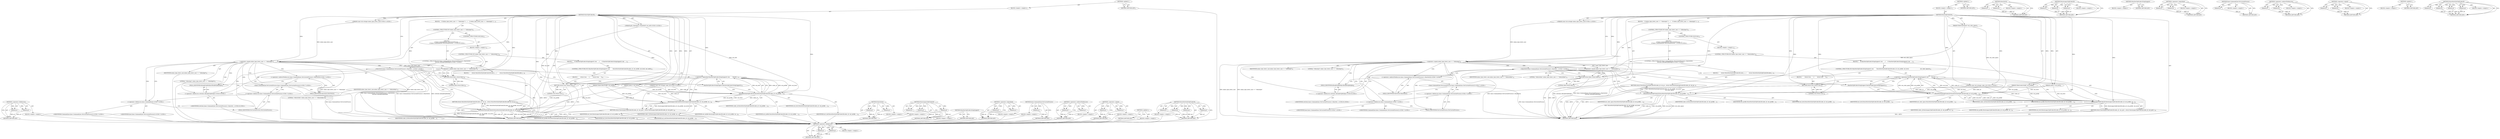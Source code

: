 digraph "ParseNewStyleVp9CodecID" {
vulnerable_115 [label=<(METHOD,&lt;operator&gt;.fieldAccess)>];
vulnerable_116 [label=<(PARAM,p1)>];
vulnerable_117 [label=<(PARAM,p2)>];
vulnerable_118 [label=<(BLOCK,&lt;empty&gt;,&lt;empty&gt;)>];
vulnerable_119 [label=<(METHOD_RETURN,ANY)>];
vulnerable_6 [label=<(METHOD,&lt;global&gt;)<SUB>1</SUB>>];
vulnerable_7 [label=<(BLOCK,&lt;empty&gt;,&lt;empty&gt;)<SUB>1</SUB>>];
vulnerable_8 [label=<(METHOD,ParseVp9CodecID)<SUB>1</SUB>>];
vulnerable_9 [label="<(PARAM,const std::string&amp; mime_type_lower_case)<SUB>1</SUB>>"];
vulnerable_10 [label="<(PARAM,const std::string&amp; codec_id)<SUB>2</SUB>>"];
vulnerable_11 [label=<(PARAM,VideoCodecProfile* out_profile)<SUB>3</SUB>>];
vulnerable_12 [label=<(PARAM,uint8_t* out_level)<SUB>4</SUB>>];
vulnerable_13 [label="<(PARAM,gfx::ColorSpace::TransferID* out_eotf)<SUB>5</SUB>>"];
vulnerable_14 [label=<(BLOCK,{
   if (mime_type_lower_case == &quot;video/mp4&quot;) {...,{
   if (mime_type_lower_case == &quot;video/mp4&quot;) {...)<SUB>5</SUB>>];
vulnerable_15 [label=<(CONTROL_STRUCTURE,IF,if (mime_type_lower_case == &quot;video/mp4&quot;))<SUB>6</SUB>>];
vulnerable_16 [label=<(&lt;operator&gt;.equals,mime_type_lower_case == &quot;video/mp4&quot;)<SUB>6</SUB>>];
vulnerable_17 [label=<(IDENTIFIER,mime_type_lower_case,mime_type_lower_case == &quot;video/mp4&quot;)<SUB>6</SUB>>];
vulnerable_18 [label=<(LITERAL,&quot;video/mp4&quot;,mime_type_lower_case == &quot;video/mp4&quot;)<SUB>6</SUB>>];
vulnerable_19 [label="<(BLOCK,{
     if (base::CommandLine::ForCurrentProcess...,{
     if (base::CommandLine::ForCurrentProcess...)<SUB>6</SUB>>"];
vulnerable_20 [label="<(CONTROL_STRUCTURE,IF,if (base::CommandLine::ForCurrentProcess()-&gt;HasSwitch(
             switches::kEnableVp9InMp4)))<SUB>7</SUB>>"];
vulnerable_21 [label="<(HasSwitch,base::CommandLine::ForCurrentProcess()-&gt;HasSwit...)<SUB>7</SUB>>"];
vulnerable_22 [label="<(&lt;operator&gt;.indirectFieldAccess,base::CommandLine::ForCurrentProcess()-&gt;HasSwitch)<SUB>7</SUB>>"];
vulnerable_23 [label="<(base.CommandLine.ForCurrentProcess,base::CommandLine::ForCurrentProcess())<SUB>7</SUB>>"];
vulnerable_24 [label="<(&lt;operator&gt;.fieldAccess,base::CommandLine::ForCurrentProcess)<SUB>7</SUB>>"];
vulnerable_25 [label="<(&lt;operator&gt;.fieldAccess,base::CommandLine)<SUB>7</SUB>>"];
vulnerable_26 [label="<(IDENTIFIER,base,base::CommandLine::ForCurrentProcess())<SUB>7</SUB>>"];
vulnerable_27 [label="<(IDENTIFIER,CommandLine,base::CommandLine::ForCurrentProcess())<SUB>7</SUB>>"];
vulnerable_28 [label=<(FIELD_IDENTIFIER,ForCurrentProcess,ForCurrentProcess)<SUB>7</SUB>>];
vulnerable_29 [label=<(FIELD_IDENTIFIER,HasSwitch,HasSwitch)<SUB>7</SUB>>];
vulnerable_30 [label="<(&lt;operator&gt;.fieldAccess,switches::kEnableVp9InMp4)<SUB>8</SUB>>"];
vulnerable_31 [label="<(IDENTIFIER,switches,base::CommandLine::ForCurrentProcess()-&gt;HasSwit...)<SUB>8</SUB>>"];
vulnerable_32 [label=<(FIELD_IDENTIFIER,kEnableVp9InMp4,kEnableVp9InMp4)<SUB>8</SUB>>];
vulnerable_33 [label=<(BLOCK,{
       return ParseNewStyleVp9CodecID(codec_i...,{
       return ParseNewStyleVp9CodecID(codec_i...)<SUB>8</SUB>>];
vulnerable_34 [label=<(RETURN,return ParseNewStyleVp9CodecID(codec_id, out_pr...,return ParseNewStyleVp9CodecID(codec_id, out_pr...)<SUB>9</SUB>>];
vulnerable_35 [label=<(ParseNewStyleVp9CodecID,ParseNewStyleVp9CodecID(codec_id, out_profile, ...)<SUB>9</SUB>>];
vulnerable_36 [label=<(IDENTIFIER,codec_id,ParseNewStyleVp9CodecID(codec_id, out_profile, ...)<SUB>9</SUB>>];
vulnerable_37 [label=<(IDENTIFIER,out_profile,ParseNewStyleVp9CodecID(codec_id, out_profile, ...)<SUB>9</SUB>>];
vulnerable_38 [label=<(IDENTIFIER,out_level,ParseNewStyleVp9CodecID(codec_id, out_profile, ...)<SUB>9</SUB>>];
vulnerable_39 [label=<(IDENTIFIER,out_eotf,ParseNewStyleVp9CodecID(codec_id, out_profile, ...)<SUB>10</SUB>>];
vulnerable_40 [label=<(CONTROL_STRUCTURE,ELSE,else)<SUB>12</SUB>>];
vulnerable_41 [label=<(BLOCK,&lt;empty&gt;,&lt;empty&gt;)<SUB>12</SUB>>];
vulnerable_42 [label=<(CONTROL_STRUCTURE,IF,if (mime_type_lower_case == &quot;video/webm&quot;))<SUB>12</SUB>>];
vulnerable_43 [label=<(&lt;operator&gt;.equals,mime_type_lower_case == &quot;video/webm&quot;)<SUB>12</SUB>>];
vulnerable_44 [label=<(IDENTIFIER,mime_type_lower_case,mime_type_lower_case == &quot;video/webm&quot;)<SUB>12</SUB>>];
vulnerable_45 [label=<(LITERAL,&quot;video/webm&quot;,mime_type_lower_case == &quot;video/webm&quot;)<SUB>12</SUB>>];
vulnerable_46 [label=<(BLOCK,{
     if (HasNewVp9CodecStringSupport() &amp;&amp;
   ...,{
     if (HasNewVp9CodecStringSupport() &amp;&amp;
   ...)<SUB>12</SUB>>];
vulnerable_47 [label=<(CONTROL_STRUCTURE,IF,if (HasNewVp9CodecStringSupport() &amp;&amp;
        ParseNewStyleVp9CodecID(codec_id, out_profile, out_level, out_eotf)))<SUB>13</SUB>>];
vulnerable_48 [label=<(&lt;operator&gt;.logicalAnd,HasNewVp9CodecStringSupport() &amp;&amp;
        ParseN...)<SUB>13</SUB>>];
vulnerable_49 [label=<(HasNewVp9CodecStringSupport,HasNewVp9CodecStringSupport())<SUB>13</SUB>>];
vulnerable_50 [label=<(ParseNewStyleVp9CodecID,ParseNewStyleVp9CodecID(codec_id, out_profile, ...)<SUB>14</SUB>>];
vulnerable_51 [label=<(IDENTIFIER,codec_id,ParseNewStyleVp9CodecID(codec_id, out_profile, ...)<SUB>14</SUB>>];
vulnerable_52 [label=<(IDENTIFIER,out_profile,ParseNewStyleVp9CodecID(codec_id, out_profile, ...)<SUB>14</SUB>>];
vulnerable_53 [label=<(IDENTIFIER,out_level,ParseNewStyleVp9CodecID(codec_id, out_profile, ...)<SUB>14</SUB>>];
vulnerable_54 [label=<(IDENTIFIER,out_eotf,ParseNewStyleVp9CodecID(codec_id, out_profile, ...)<SUB>14</SUB>>];
vulnerable_55 [label=<(BLOCK,{
       return true;
     },{
       return true;
     })<SUB>14</SUB>>];
vulnerable_56 [label=<(RETURN,return true;,return true;)<SUB>15</SUB>>];
vulnerable_57 [label=<(LITERAL,true,return true;)<SUB>15</SUB>>];
vulnerable_58 [label=<(RETURN,return ParseLegacyVp9CodecID(codec_id, out_prof...,return ParseLegacyVp9CodecID(codec_id, out_prof...)<SUB>18</SUB>>];
vulnerable_59 [label=<(ParseLegacyVp9CodecID,ParseLegacyVp9CodecID(codec_id, out_profile, ou...)<SUB>18</SUB>>];
vulnerable_60 [label=<(IDENTIFIER,codec_id,ParseLegacyVp9CodecID(codec_id, out_profile, ou...)<SUB>18</SUB>>];
vulnerable_61 [label=<(IDENTIFIER,out_profile,ParseLegacyVp9CodecID(codec_id, out_profile, ou...)<SUB>18</SUB>>];
vulnerable_62 [label=<(IDENTIFIER,out_level,ParseLegacyVp9CodecID(codec_id, out_profile, ou...)<SUB>18</SUB>>];
vulnerable_63 [label=<(RETURN,return false;,return false;)<SUB>20</SUB>>];
vulnerable_64 [label=<(LITERAL,false,return false;)<SUB>20</SUB>>];
vulnerable_65 [label=<(METHOD_RETURN,bool)<SUB>1</SUB>>];
vulnerable_67 [label=<(METHOD_RETURN,ANY)<SUB>1</SUB>>];
vulnerable_101 [label=<(METHOD,HasSwitch)>];
vulnerable_102 [label=<(PARAM,p1)>];
vulnerable_103 [label=<(PARAM,p2)>];
vulnerable_104 [label=<(BLOCK,&lt;empty&gt;,&lt;empty&gt;)>];
vulnerable_105 [label=<(METHOD_RETURN,ANY)>];
vulnerable_135 [label=<(METHOD,ParseLegacyVp9CodecID)>];
vulnerable_136 [label=<(PARAM,p1)>];
vulnerable_137 [label=<(PARAM,p2)>];
vulnerable_138 [label=<(PARAM,p3)>];
vulnerable_139 [label=<(BLOCK,&lt;empty&gt;,&lt;empty&gt;)>];
vulnerable_140 [label=<(METHOD_RETURN,ANY)>];
vulnerable_132 [label=<(METHOD,HasNewVp9CodecStringSupport)>];
vulnerable_133 [label=<(BLOCK,&lt;empty&gt;,&lt;empty&gt;)>];
vulnerable_134 [label=<(METHOD_RETURN,ANY)>];
vulnerable_127 [label=<(METHOD,&lt;operator&gt;.logicalAnd)>];
vulnerable_128 [label=<(PARAM,p1)>];
vulnerable_129 [label=<(PARAM,p2)>];
vulnerable_130 [label=<(BLOCK,&lt;empty&gt;,&lt;empty&gt;)>];
vulnerable_131 [label=<(METHOD_RETURN,ANY)>];
vulnerable_111 [label=<(METHOD,base.CommandLine.ForCurrentProcess)>];
vulnerable_112 [label=<(PARAM,p1)>];
vulnerable_113 [label=<(BLOCK,&lt;empty&gt;,&lt;empty&gt;)>];
vulnerable_114 [label=<(METHOD_RETURN,ANY)>];
vulnerable_106 [label=<(METHOD,&lt;operator&gt;.indirectFieldAccess)>];
vulnerable_107 [label=<(PARAM,p1)>];
vulnerable_108 [label=<(PARAM,p2)>];
vulnerable_109 [label=<(BLOCK,&lt;empty&gt;,&lt;empty&gt;)>];
vulnerable_110 [label=<(METHOD_RETURN,ANY)>];
vulnerable_96 [label=<(METHOD,&lt;operator&gt;.equals)>];
vulnerable_97 [label=<(PARAM,p1)>];
vulnerable_98 [label=<(PARAM,p2)>];
vulnerable_99 [label=<(BLOCK,&lt;empty&gt;,&lt;empty&gt;)>];
vulnerable_100 [label=<(METHOD_RETURN,ANY)>];
vulnerable_90 [label=<(METHOD,&lt;global&gt;)<SUB>1</SUB>>];
vulnerable_91 [label=<(BLOCK,&lt;empty&gt;,&lt;empty&gt;)>];
vulnerable_92 [label=<(METHOD_RETURN,ANY)>];
vulnerable_120 [label=<(METHOD,ParseNewStyleVp9CodecID)>];
vulnerable_121 [label=<(PARAM,p1)>];
vulnerable_122 [label=<(PARAM,p2)>];
vulnerable_123 [label=<(PARAM,p3)>];
vulnerable_124 [label=<(PARAM,p4)>];
vulnerable_125 [label=<(BLOCK,&lt;empty&gt;,&lt;empty&gt;)>];
vulnerable_126 [label=<(METHOD_RETURN,ANY)>];
fixed_115 [label=<(METHOD,&lt;operator&gt;.fieldAccess)>];
fixed_116 [label=<(PARAM,p1)>];
fixed_117 [label=<(PARAM,p2)>];
fixed_118 [label=<(BLOCK,&lt;empty&gt;,&lt;empty&gt;)>];
fixed_119 [label=<(METHOD_RETURN,ANY)>];
fixed_6 [label=<(METHOD,&lt;global&gt;)<SUB>1</SUB>>];
fixed_7 [label=<(BLOCK,&lt;empty&gt;,&lt;empty&gt;)<SUB>1</SUB>>];
fixed_8 [label=<(METHOD,ParseVp9CodecID)<SUB>1</SUB>>];
fixed_9 [label="<(PARAM,const std::string&amp; mime_type_lower_case)<SUB>1</SUB>>"];
fixed_10 [label="<(PARAM,const std::string&amp; codec_id)<SUB>2</SUB>>"];
fixed_11 [label=<(PARAM,VideoCodecProfile* out_profile)<SUB>3</SUB>>];
fixed_12 [label=<(PARAM,uint8_t* out_level)<SUB>4</SUB>>];
fixed_13 [label=<(PARAM,VideoColorSpace* out_color_space)<SUB>5</SUB>>];
fixed_14 [label=<(BLOCK,{
   if (mime_type_lower_case == &quot;video/mp4&quot;) {...,{
   if (mime_type_lower_case == &quot;video/mp4&quot;) {...)<SUB>5</SUB>>];
fixed_15 [label=<(CONTROL_STRUCTURE,IF,if (mime_type_lower_case == &quot;video/mp4&quot;))<SUB>6</SUB>>];
fixed_16 [label=<(&lt;operator&gt;.equals,mime_type_lower_case == &quot;video/mp4&quot;)<SUB>6</SUB>>];
fixed_17 [label=<(IDENTIFIER,mime_type_lower_case,mime_type_lower_case == &quot;video/mp4&quot;)<SUB>6</SUB>>];
fixed_18 [label=<(LITERAL,&quot;video/mp4&quot;,mime_type_lower_case == &quot;video/mp4&quot;)<SUB>6</SUB>>];
fixed_19 [label="<(BLOCK,{
     if (base::CommandLine::ForCurrentProcess...,{
     if (base::CommandLine::ForCurrentProcess...)<SUB>6</SUB>>"];
fixed_20 [label="<(CONTROL_STRUCTURE,IF,if (base::CommandLine::ForCurrentProcess()-&gt;HasSwitch(
             switches::kEnableVp9InMp4)))<SUB>7</SUB>>"];
fixed_21 [label="<(HasSwitch,base::CommandLine::ForCurrentProcess()-&gt;HasSwit...)<SUB>7</SUB>>"];
fixed_22 [label="<(&lt;operator&gt;.indirectFieldAccess,base::CommandLine::ForCurrentProcess()-&gt;HasSwitch)<SUB>7</SUB>>"];
fixed_23 [label="<(base.CommandLine.ForCurrentProcess,base::CommandLine::ForCurrentProcess())<SUB>7</SUB>>"];
fixed_24 [label="<(&lt;operator&gt;.fieldAccess,base::CommandLine::ForCurrentProcess)<SUB>7</SUB>>"];
fixed_25 [label="<(&lt;operator&gt;.fieldAccess,base::CommandLine)<SUB>7</SUB>>"];
fixed_26 [label="<(IDENTIFIER,base,base::CommandLine::ForCurrentProcess())<SUB>7</SUB>>"];
fixed_27 [label="<(IDENTIFIER,CommandLine,base::CommandLine::ForCurrentProcess())<SUB>7</SUB>>"];
fixed_28 [label=<(FIELD_IDENTIFIER,ForCurrentProcess,ForCurrentProcess)<SUB>7</SUB>>];
fixed_29 [label=<(FIELD_IDENTIFIER,HasSwitch,HasSwitch)<SUB>7</SUB>>];
fixed_30 [label="<(&lt;operator&gt;.fieldAccess,switches::kEnableVp9InMp4)<SUB>8</SUB>>"];
fixed_31 [label="<(IDENTIFIER,switches,base::CommandLine::ForCurrentProcess()-&gt;HasSwit...)<SUB>8</SUB>>"];
fixed_32 [label=<(FIELD_IDENTIFIER,kEnableVp9InMp4,kEnableVp9InMp4)<SUB>8</SUB>>];
fixed_33 [label=<(BLOCK,{
       return ParseNewStyleVp9CodecID(codec_i...,{
       return ParseNewStyleVp9CodecID(codec_i...)<SUB>8</SUB>>];
fixed_34 [label=<(RETURN,return ParseNewStyleVp9CodecID(codec_id, out_pr...,return ParseNewStyleVp9CodecID(codec_id, out_pr...)<SUB>9</SUB>>];
fixed_35 [label=<(ParseNewStyleVp9CodecID,ParseNewStyleVp9CodecID(codec_id, out_profile, ...)<SUB>9</SUB>>];
fixed_36 [label=<(IDENTIFIER,codec_id,ParseNewStyleVp9CodecID(codec_id, out_profile, ...)<SUB>9</SUB>>];
fixed_37 [label=<(IDENTIFIER,out_profile,ParseNewStyleVp9CodecID(codec_id, out_profile, ...)<SUB>9</SUB>>];
fixed_38 [label=<(IDENTIFIER,out_level,ParseNewStyleVp9CodecID(codec_id, out_profile, ...)<SUB>9</SUB>>];
fixed_39 [label=<(IDENTIFIER,out_color_space,ParseNewStyleVp9CodecID(codec_id, out_profile, ...)<SUB>10</SUB>>];
fixed_40 [label=<(CONTROL_STRUCTURE,ELSE,else)<SUB>12</SUB>>];
fixed_41 [label=<(BLOCK,&lt;empty&gt;,&lt;empty&gt;)<SUB>12</SUB>>];
fixed_42 [label=<(CONTROL_STRUCTURE,IF,if (mime_type_lower_case == &quot;video/webm&quot;))<SUB>12</SUB>>];
fixed_43 [label=<(&lt;operator&gt;.equals,mime_type_lower_case == &quot;video/webm&quot;)<SUB>12</SUB>>];
fixed_44 [label=<(IDENTIFIER,mime_type_lower_case,mime_type_lower_case == &quot;video/webm&quot;)<SUB>12</SUB>>];
fixed_45 [label=<(LITERAL,&quot;video/webm&quot;,mime_type_lower_case == &quot;video/webm&quot;)<SUB>12</SUB>>];
fixed_46 [label=<(BLOCK,{
     if (HasNewVp9CodecStringSupport() &amp;&amp;
   ...,{
     if (HasNewVp9CodecStringSupport() &amp;&amp;
   ...)<SUB>12</SUB>>];
fixed_47 [label=<(CONTROL_STRUCTURE,IF,if (HasNewVp9CodecStringSupport() &amp;&amp;
        ParseNewStyleVp9CodecID(codec_id, out_profile, out_level,
                                out_color_space)))<SUB>13</SUB>>];
fixed_48 [label=<(&lt;operator&gt;.logicalAnd,HasNewVp9CodecStringSupport() &amp;&amp;
        ParseN...)<SUB>13</SUB>>];
fixed_49 [label=<(HasNewVp9CodecStringSupport,HasNewVp9CodecStringSupport())<SUB>13</SUB>>];
fixed_50 [label=<(ParseNewStyleVp9CodecID,ParseNewStyleVp9CodecID(codec_id, out_profile, ...)<SUB>14</SUB>>];
fixed_51 [label=<(IDENTIFIER,codec_id,ParseNewStyleVp9CodecID(codec_id, out_profile, ...)<SUB>14</SUB>>];
fixed_52 [label=<(IDENTIFIER,out_profile,ParseNewStyleVp9CodecID(codec_id, out_profile, ...)<SUB>14</SUB>>];
fixed_53 [label=<(IDENTIFIER,out_level,ParseNewStyleVp9CodecID(codec_id, out_profile, ...)<SUB>14</SUB>>];
fixed_54 [label=<(IDENTIFIER,out_color_space,ParseNewStyleVp9CodecID(codec_id, out_profile, ...)<SUB>15</SUB>>];
fixed_55 [label=<(BLOCK,{
       return true;
     },{
       return true;
     })<SUB>15</SUB>>];
fixed_56 [label=<(RETURN,return true;,return true;)<SUB>16</SUB>>];
fixed_57 [label=<(LITERAL,true,return true;)<SUB>16</SUB>>];
fixed_58 [label=<(RETURN,return ParseLegacyVp9CodecID(codec_id, out_prof...,return ParseLegacyVp9CodecID(codec_id, out_prof...)<SUB>19</SUB>>];
fixed_59 [label=<(ParseLegacyVp9CodecID,ParseLegacyVp9CodecID(codec_id, out_profile, ou...)<SUB>19</SUB>>];
fixed_60 [label=<(IDENTIFIER,codec_id,ParseLegacyVp9CodecID(codec_id, out_profile, ou...)<SUB>19</SUB>>];
fixed_61 [label=<(IDENTIFIER,out_profile,ParseLegacyVp9CodecID(codec_id, out_profile, ou...)<SUB>19</SUB>>];
fixed_62 [label=<(IDENTIFIER,out_level,ParseLegacyVp9CodecID(codec_id, out_profile, ou...)<SUB>19</SUB>>];
fixed_63 [label=<(RETURN,return false;,return false;)<SUB>21</SUB>>];
fixed_64 [label=<(LITERAL,false,return false;)<SUB>21</SUB>>];
fixed_65 [label=<(METHOD_RETURN,bool)<SUB>1</SUB>>];
fixed_67 [label=<(METHOD_RETURN,ANY)<SUB>1</SUB>>];
fixed_101 [label=<(METHOD,HasSwitch)>];
fixed_102 [label=<(PARAM,p1)>];
fixed_103 [label=<(PARAM,p2)>];
fixed_104 [label=<(BLOCK,&lt;empty&gt;,&lt;empty&gt;)>];
fixed_105 [label=<(METHOD_RETURN,ANY)>];
fixed_135 [label=<(METHOD,ParseLegacyVp9CodecID)>];
fixed_136 [label=<(PARAM,p1)>];
fixed_137 [label=<(PARAM,p2)>];
fixed_138 [label=<(PARAM,p3)>];
fixed_139 [label=<(BLOCK,&lt;empty&gt;,&lt;empty&gt;)>];
fixed_140 [label=<(METHOD_RETURN,ANY)>];
fixed_132 [label=<(METHOD,HasNewVp9CodecStringSupport)>];
fixed_133 [label=<(BLOCK,&lt;empty&gt;,&lt;empty&gt;)>];
fixed_134 [label=<(METHOD_RETURN,ANY)>];
fixed_127 [label=<(METHOD,&lt;operator&gt;.logicalAnd)>];
fixed_128 [label=<(PARAM,p1)>];
fixed_129 [label=<(PARAM,p2)>];
fixed_130 [label=<(BLOCK,&lt;empty&gt;,&lt;empty&gt;)>];
fixed_131 [label=<(METHOD_RETURN,ANY)>];
fixed_111 [label=<(METHOD,base.CommandLine.ForCurrentProcess)>];
fixed_112 [label=<(PARAM,p1)>];
fixed_113 [label=<(BLOCK,&lt;empty&gt;,&lt;empty&gt;)>];
fixed_114 [label=<(METHOD_RETURN,ANY)>];
fixed_106 [label=<(METHOD,&lt;operator&gt;.indirectFieldAccess)>];
fixed_107 [label=<(PARAM,p1)>];
fixed_108 [label=<(PARAM,p2)>];
fixed_109 [label=<(BLOCK,&lt;empty&gt;,&lt;empty&gt;)>];
fixed_110 [label=<(METHOD_RETURN,ANY)>];
fixed_96 [label=<(METHOD,&lt;operator&gt;.equals)>];
fixed_97 [label=<(PARAM,p1)>];
fixed_98 [label=<(PARAM,p2)>];
fixed_99 [label=<(BLOCK,&lt;empty&gt;,&lt;empty&gt;)>];
fixed_100 [label=<(METHOD_RETURN,ANY)>];
fixed_90 [label=<(METHOD,&lt;global&gt;)<SUB>1</SUB>>];
fixed_91 [label=<(BLOCK,&lt;empty&gt;,&lt;empty&gt;)>];
fixed_92 [label=<(METHOD_RETURN,ANY)>];
fixed_120 [label=<(METHOD,ParseNewStyleVp9CodecID)>];
fixed_121 [label=<(PARAM,p1)>];
fixed_122 [label=<(PARAM,p2)>];
fixed_123 [label=<(PARAM,p3)>];
fixed_124 [label=<(PARAM,p4)>];
fixed_125 [label=<(BLOCK,&lt;empty&gt;,&lt;empty&gt;)>];
fixed_126 [label=<(METHOD_RETURN,ANY)>];
vulnerable_115 -> vulnerable_116  [key=0, label="AST: "];
vulnerable_115 -> vulnerable_116  [key=1, label="DDG: "];
vulnerable_115 -> vulnerable_118  [key=0, label="AST: "];
vulnerable_115 -> vulnerable_117  [key=0, label="AST: "];
vulnerable_115 -> vulnerable_117  [key=1, label="DDG: "];
vulnerable_115 -> vulnerable_119  [key=0, label="AST: "];
vulnerable_115 -> vulnerable_119  [key=1, label="CFG: "];
vulnerable_116 -> vulnerable_119  [key=0, label="DDG: p1"];
vulnerable_117 -> vulnerable_119  [key=0, label="DDG: p2"];
vulnerable_118 -> fixed_115  [key=0];
vulnerable_119 -> fixed_115  [key=0];
vulnerable_6 -> vulnerable_7  [key=0, label="AST: "];
vulnerable_6 -> vulnerable_67  [key=0, label="AST: "];
vulnerable_6 -> vulnerable_67  [key=1, label="CFG: "];
vulnerable_7 -> vulnerable_8  [key=0, label="AST: "];
vulnerable_8 -> vulnerable_9  [key=0, label="AST: "];
vulnerable_8 -> vulnerable_9  [key=1, label="DDG: "];
vulnerable_8 -> vulnerable_10  [key=0, label="AST: "];
vulnerable_8 -> vulnerable_10  [key=1, label="DDG: "];
vulnerable_8 -> vulnerable_11  [key=0, label="AST: "];
vulnerable_8 -> vulnerable_11  [key=1, label="DDG: "];
vulnerable_8 -> vulnerable_12  [key=0, label="AST: "];
vulnerable_8 -> vulnerable_12  [key=1, label="DDG: "];
vulnerable_8 -> vulnerable_13  [key=0, label="AST: "];
vulnerable_8 -> vulnerable_13  [key=1, label="DDG: "];
vulnerable_8 -> vulnerable_14  [key=0, label="AST: "];
vulnerable_8 -> vulnerable_65  [key=0, label="AST: "];
vulnerable_8 -> vulnerable_16  [key=0, label="CFG: "];
vulnerable_8 -> vulnerable_16  [key=1, label="DDG: "];
vulnerable_8 -> vulnerable_63  [key=0, label="DDG: "];
vulnerable_8 -> vulnerable_64  [key=0, label="DDG: "];
vulnerable_8 -> vulnerable_43  [key=0, label="DDG: "];
vulnerable_8 -> vulnerable_35  [key=0, label="DDG: "];
vulnerable_8 -> vulnerable_48  [key=0, label="DDG: "];
vulnerable_8 -> vulnerable_56  [key=0, label="DDG: "];
vulnerable_8 -> vulnerable_59  [key=0, label="DDG: "];
vulnerable_8 -> vulnerable_50  [key=0, label="DDG: "];
vulnerable_8 -> vulnerable_57  [key=0, label="DDG: "];
vulnerable_9 -> vulnerable_16  [key=0, label="DDG: mime_type_lower_case"];
vulnerable_10 -> vulnerable_35  [key=0, label="DDG: codec_id"];
vulnerable_10 -> vulnerable_59  [key=0, label="DDG: codec_id"];
vulnerable_10 -> vulnerable_50  [key=0, label="DDG: codec_id"];
vulnerable_11 -> vulnerable_35  [key=0, label="DDG: out_profile"];
vulnerable_11 -> vulnerable_59  [key=0, label="DDG: out_profile"];
vulnerable_11 -> vulnerable_50  [key=0, label="DDG: out_profile"];
vulnerable_12 -> vulnerable_35  [key=0, label="DDG: out_level"];
vulnerable_12 -> vulnerable_59  [key=0, label="DDG: out_level"];
vulnerable_12 -> vulnerable_50  [key=0, label="DDG: out_level"];
vulnerable_13 -> vulnerable_35  [key=0, label="DDG: out_eotf"];
vulnerable_13 -> vulnerable_50  [key=0, label="DDG: out_eotf"];
vulnerable_14 -> vulnerable_15  [key=0, label="AST: "];
vulnerable_14 -> vulnerable_63  [key=0, label="AST: "];
vulnerable_15 -> vulnerable_16  [key=0, label="AST: "];
vulnerable_15 -> vulnerable_19  [key=0, label="AST: "];
vulnerable_15 -> vulnerable_40  [key=0, label="AST: "];
vulnerable_16 -> vulnerable_17  [key=0, label="AST: "];
vulnerable_16 -> vulnerable_18  [key=0, label="AST: "];
vulnerable_16 -> vulnerable_25  [key=0, label="CFG: "];
vulnerable_16 -> vulnerable_25  [key=1, label="CDG: "];
vulnerable_16 -> vulnerable_43  [key=0, label="CFG: "];
vulnerable_16 -> vulnerable_43  [key=1, label="DDG: mime_type_lower_case"];
vulnerable_16 -> vulnerable_43  [key=2, label="CDG: "];
vulnerable_16 -> vulnerable_65  [key=0, label="DDG: mime_type_lower_case"];
vulnerable_16 -> vulnerable_65  [key=1, label="DDG: mime_type_lower_case == &quot;video/mp4&quot;"];
vulnerable_16 -> vulnerable_24  [key=0, label="CDG: "];
vulnerable_16 -> vulnerable_30  [key=0, label="CDG: "];
vulnerable_16 -> vulnerable_21  [key=0, label="CDG: "];
vulnerable_16 -> vulnerable_32  [key=0, label="CDG: "];
vulnerable_16 -> vulnerable_23  [key=0, label="CDG: "];
vulnerable_16 -> vulnerable_28  [key=0, label="CDG: "];
vulnerable_16 -> vulnerable_22  [key=0, label="CDG: "];
vulnerable_16 -> vulnerable_29  [key=0, label="CDG: "];
vulnerable_17 -> fixed_115  [key=0];
vulnerable_18 -> fixed_115  [key=0];
vulnerable_19 -> vulnerable_20  [key=0, label="AST: "];
vulnerable_20 -> vulnerable_21  [key=0, label="AST: "];
vulnerable_20 -> vulnerable_33  [key=0, label="AST: "];
vulnerable_21 -> vulnerable_22  [key=0, label="AST: "];
vulnerable_21 -> vulnerable_30  [key=0, label="AST: "];
vulnerable_21 -> vulnerable_35  [key=0, label="CFG: "];
vulnerable_21 -> vulnerable_35  [key=1, label="CDG: "];
vulnerable_21 -> vulnerable_63  [key=0, label="CFG: "];
vulnerable_21 -> vulnerable_63  [key=1, label="CDG: "];
vulnerable_21 -> vulnerable_65  [key=0, label="DDG: base::CommandLine::ForCurrentProcess()-&gt;HasSwitch"];
vulnerable_21 -> vulnerable_65  [key=1, label="DDG: switches::kEnableVp9InMp4"];
vulnerable_21 -> vulnerable_65  [key=2, label="DDG: base::CommandLine::ForCurrentProcess()-&gt;HasSwitch(
             switches::kEnableVp9InMp4)"];
vulnerable_21 -> vulnerable_34  [key=0, label="CDG: "];
vulnerable_22 -> vulnerable_23  [key=0, label="AST: "];
vulnerable_22 -> vulnerable_29  [key=0, label="AST: "];
vulnerable_22 -> vulnerable_32  [key=0, label="CFG: "];
vulnerable_23 -> vulnerable_24  [key=0, label="AST: "];
vulnerable_23 -> vulnerable_29  [key=0, label="CFG: "];
vulnerable_23 -> vulnerable_65  [key=0, label="DDG: base::CommandLine::ForCurrentProcess"];
vulnerable_24 -> vulnerable_25  [key=0, label="AST: "];
vulnerable_24 -> vulnerable_28  [key=0, label="AST: "];
vulnerable_24 -> vulnerable_23  [key=0, label="CFG: "];
vulnerable_25 -> vulnerable_26  [key=0, label="AST: "];
vulnerable_25 -> vulnerable_27  [key=0, label="AST: "];
vulnerable_25 -> vulnerable_28  [key=0, label="CFG: "];
vulnerable_26 -> fixed_115  [key=0];
vulnerable_27 -> fixed_115  [key=0];
vulnerable_28 -> vulnerable_24  [key=0, label="CFG: "];
vulnerable_29 -> vulnerable_22  [key=0, label="CFG: "];
vulnerable_30 -> vulnerable_31  [key=0, label="AST: "];
vulnerable_30 -> vulnerable_32  [key=0, label="AST: "];
vulnerable_30 -> vulnerable_21  [key=0, label="CFG: "];
vulnerable_31 -> fixed_115  [key=0];
vulnerable_32 -> vulnerable_30  [key=0, label="CFG: "];
vulnerable_33 -> vulnerable_34  [key=0, label="AST: "];
vulnerable_34 -> vulnerable_35  [key=0, label="AST: "];
vulnerable_34 -> vulnerable_65  [key=0, label="CFG: "];
vulnerable_34 -> vulnerable_65  [key=1, label="DDG: &lt;RET&gt;"];
vulnerable_35 -> vulnerable_36  [key=0, label="AST: "];
vulnerable_35 -> vulnerable_37  [key=0, label="AST: "];
vulnerable_35 -> vulnerable_38  [key=0, label="AST: "];
vulnerable_35 -> vulnerable_39  [key=0, label="AST: "];
vulnerable_35 -> vulnerable_34  [key=0, label="CFG: "];
vulnerable_35 -> vulnerable_34  [key=1, label="DDG: ParseNewStyleVp9CodecID(codec_id, out_profile, out_level,
                                     out_eotf)"];
vulnerable_35 -> vulnerable_65  [key=0, label="DDG: codec_id"];
vulnerable_35 -> vulnerable_65  [key=1, label="DDG: out_profile"];
vulnerable_35 -> vulnerable_65  [key=2, label="DDG: out_level"];
vulnerable_35 -> vulnerable_65  [key=3, label="DDG: out_eotf"];
vulnerable_35 -> vulnerable_65  [key=4, label="DDG: ParseNewStyleVp9CodecID(codec_id, out_profile, out_level,
                                     out_eotf)"];
vulnerable_36 -> fixed_115  [key=0];
vulnerable_37 -> fixed_115  [key=0];
vulnerable_38 -> fixed_115  [key=0];
vulnerable_39 -> fixed_115  [key=0];
vulnerable_40 -> vulnerable_41  [key=0, label="AST: "];
vulnerable_41 -> vulnerable_42  [key=0, label="AST: "];
vulnerable_42 -> vulnerable_43  [key=0, label="AST: "];
vulnerable_42 -> vulnerable_46  [key=0, label="AST: "];
vulnerable_43 -> vulnerable_44  [key=0, label="AST: "];
vulnerable_43 -> vulnerable_45  [key=0, label="AST: "];
vulnerable_43 -> vulnerable_49  [key=0, label="CFG: "];
vulnerable_43 -> vulnerable_49  [key=1, label="CDG: "];
vulnerable_43 -> vulnerable_63  [key=0, label="CFG: "];
vulnerable_43 -> vulnerable_63  [key=1, label="CDG: "];
vulnerable_43 -> vulnerable_48  [key=0, label="CDG: "];
vulnerable_44 -> fixed_115  [key=0];
vulnerable_45 -> fixed_115  [key=0];
vulnerable_46 -> vulnerable_47  [key=0, label="AST: "];
vulnerable_46 -> vulnerable_58  [key=0, label="AST: "];
vulnerable_47 -> vulnerable_48  [key=0, label="AST: "];
vulnerable_47 -> vulnerable_55  [key=0, label="AST: "];
vulnerable_48 -> vulnerable_49  [key=0, label="AST: "];
vulnerable_48 -> vulnerable_50  [key=0, label="AST: "];
vulnerable_48 -> vulnerable_56  [key=0, label="CFG: "];
vulnerable_48 -> vulnerable_56  [key=1, label="CDG: "];
vulnerable_48 -> vulnerable_59  [key=0, label="CFG: "];
vulnerable_48 -> vulnerable_59  [key=1, label="CDG: "];
vulnerable_48 -> vulnerable_58  [key=0, label="CDG: "];
vulnerable_49 -> vulnerable_48  [key=0, label="CFG: "];
vulnerable_49 -> vulnerable_50  [key=0, label="CFG: "];
vulnerable_49 -> vulnerable_50  [key=1, label="CDG: "];
vulnerable_50 -> vulnerable_51  [key=0, label="AST: "];
vulnerable_50 -> vulnerable_52  [key=0, label="AST: "];
vulnerable_50 -> vulnerable_53  [key=0, label="AST: "];
vulnerable_50 -> vulnerable_54  [key=0, label="AST: "];
vulnerable_50 -> vulnerable_48  [key=0, label="CFG: "];
vulnerable_50 -> vulnerable_48  [key=1, label="DDG: codec_id"];
vulnerable_50 -> vulnerable_48  [key=2, label="DDG: out_profile"];
vulnerable_50 -> vulnerable_48  [key=3, label="DDG: out_level"];
vulnerable_50 -> vulnerable_48  [key=4, label="DDG: out_eotf"];
vulnerable_50 -> vulnerable_59  [key=0, label="DDG: codec_id"];
vulnerable_50 -> vulnerable_59  [key=1, label="DDG: out_profile"];
vulnerable_50 -> vulnerable_59  [key=2, label="DDG: out_level"];
vulnerable_51 -> fixed_115  [key=0];
vulnerable_52 -> fixed_115  [key=0];
vulnerable_53 -> fixed_115  [key=0];
vulnerable_54 -> fixed_115  [key=0];
vulnerable_55 -> vulnerable_56  [key=0, label="AST: "];
vulnerable_56 -> vulnerable_57  [key=0, label="AST: "];
vulnerable_56 -> vulnerable_65  [key=0, label="CFG: "];
vulnerable_56 -> vulnerable_65  [key=1, label="DDG: &lt;RET&gt;"];
vulnerable_57 -> vulnerable_56  [key=0, label="DDG: true"];
vulnerable_58 -> vulnerable_59  [key=0, label="AST: "];
vulnerable_58 -> vulnerable_65  [key=0, label="CFG: "];
vulnerable_58 -> vulnerable_65  [key=1, label="DDG: &lt;RET&gt;"];
vulnerable_59 -> vulnerable_60  [key=0, label="AST: "];
vulnerable_59 -> vulnerable_61  [key=0, label="AST: "];
vulnerable_59 -> vulnerable_62  [key=0, label="AST: "];
vulnerable_59 -> vulnerable_58  [key=0, label="CFG: "];
vulnerable_59 -> vulnerable_58  [key=1, label="DDG: ParseLegacyVp9CodecID(codec_id, out_profile, out_level)"];
vulnerable_60 -> fixed_115  [key=0];
vulnerable_61 -> fixed_115  [key=0];
vulnerable_62 -> fixed_115  [key=0];
vulnerable_63 -> vulnerable_64  [key=0, label="AST: "];
vulnerable_63 -> vulnerable_65  [key=0, label="CFG: "];
vulnerable_63 -> vulnerable_65  [key=1, label="DDG: &lt;RET&gt;"];
vulnerable_64 -> vulnerable_63  [key=0, label="DDG: false"];
vulnerable_65 -> fixed_115  [key=0];
vulnerable_67 -> fixed_115  [key=0];
vulnerable_101 -> vulnerable_102  [key=0, label="AST: "];
vulnerable_101 -> vulnerable_102  [key=1, label="DDG: "];
vulnerable_101 -> vulnerable_104  [key=0, label="AST: "];
vulnerable_101 -> vulnerable_103  [key=0, label="AST: "];
vulnerable_101 -> vulnerable_103  [key=1, label="DDG: "];
vulnerable_101 -> vulnerable_105  [key=0, label="AST: "];
vulnerable_101 -> vulnerable_105  [key=1, label="CFG: "];
vulnerable_102 -> vulnerable_105  [key=0, label="DDG: p1"];
vulnerable_103 -> vulnerable_105  [key=0, label="DDG: p2"];
vulnerable_104 -> fixed_115  [key=0];
vulnerable_105 -> fixed_115  [key=0];
vulnerable_135 -> vulnerable_136  [key=0, label="AST: "];
vulnerable_135 -> vulnerable_136  [key=1, label="DDG: "];
vulnerable_135 -> vulnerable_139  [key=0, label="AST: "];
vulnerable_135 -> vulnerable_137  [key=0, label="AST: "];
vulnerable_135 -> vulnerable_137  [key=1, label="DDG: "];
vulnerable_135 -> vulnerable_140  [key=0, label="AST: "];
vulnerable_135 -> vulnerable_140  [key=1, label="CFG: "];
vulnerable_135 -> vulnerable_138  [key=0, label="AST: "];
vulnerable_135 -> vulnerable_138  [key=1, label="DDG: "];
vulnerable_136 -> vulnerable_140  [key=0, label="DDG: p1"];
vulnerable_137 -> vulnerable_140  [key=0, label="DDG: p2"];
vulnerable_138 -> vulnerable_140  [key=0, label="DDG: p3"];
vulnerable_139 -> fixed_115  [key=0];
vulnerable_140 -> fixed_115  [key=0];
vulnerable_132 -> vulnerable_133  [key=0, label="AST: "];
vulnerable_132 -> vulnerable_134  [key=0, label="AST: "];
vulnerable_132 -> vulnerable_134  [key=1, label="CFG: "];
vulnerable_133 -> fixed_115  [key=0];
vulnerable_134 -> fixed_115  [key=0];
vulnerable_127 -> vulnerable_128  [key=0, label="AST: "];
vulnerable_127 -> vulnerable_128  [key=1, label="DDG: "];
vulnerable_127 -> vulnerable_130  [key=0, label="AST: "];
vulnerable_127 -> vulnerable_129  [key=0, label="AST: "];
vulnerable_127 -> vulnerable_129  [key=1, label="DDG: "];
vulnerable_127 -> vulnerable_131  [key=0, label="AST: "];
vulnerable_127 -> vulnerable_131  [key=1, label="CFG: "];
vulnerable_128 -> vulnerable_131  [key=0, label="DDG: p1"];
vulnerable_129 -> vulnerable_131  [key=0, label="DDG: p2"];
vulnerable_130 -> fixed_115  [key=0];
vulnerable_131 -> fixed_115  [key=0];
vulnerable_111 -> vulnerable_112  [key=0, label="AST: "];
vulnerable_111 -> vulnerable_112  [key=1, label="DDG: "];
vulnerable_111 -> vulnerable_113  [key=0, label="AST: "];
vulnerable_111 -> vulnerable_114  [key=0, label="AST: "];
vulnerable_111 -> vulnerable_114  [key=1, label="CFG: "];
vulnerable_112 -> vulnerable_114  [key=0, label="DDG: p1"];
vulnerable_113 -> fixed_115  [key=0];
vulnerable_114 -> fixed_115  [key=0];
vulnerable_106 -> vulnerable_107  [key=0, label="AST: "];
vulnerable_106 -> vulnerable_107  [key=1, label="DDG: "];
vulnerable_106 -> vulnerable_109  [key=0, label="AST: "];
vulnerable_106 -> vulnerable_108  [key=0, label="AST: "];
vulnerable_106 -> vulnerable_108  [key=1, label="DDG: "];
vulnerable_106 -> vulnerable_110  [key=0, label="AST: "];
vulnerable_106 -> vulnerable_110  [key=1, label="CFG: "];
vulnerable_107 -> vulnerable_110  [key=0, label="DDG: p1"];
vulnerable_108 -> vulnerable_110  [key=0, label="DDG: p2"];
vulnerable_109 -> fixed_115  [key=0];
vulnerable_110 -> fixed_115  [key=0];
vulnerable_96 -> vulnerable_97  [key=0, label="AST: "];
vulnerable_96 -> vulnerable_97  [key=1, label="DDG: "];
vulnerable_96 -> vulnerable_99  [key=0, label="AST: "];
vulnerable_96 -> vulnerable_98  [key=0, label="AST: "];
vulnerable_96 -> vulnerable_98  [key=1, label="DDG: "];
vulnerable_96 -> vulnerable_100  [key=0, label="AST: "];
vulnerable_96 -> vulnerable_100  [key=1, label="CFG: "];
vulnerable_97 -> vulnerable_100  [key=0, label="DDG: p1"];
vulnerable_98 -> vulnerable_100  [key=0, label="DDG: p2"];
vulnerable_99 -> fixed_115  [key=0];
vulnerable_100 -> fixed_115  [key=0];
vulnerable_90 -> vulnerable_91  [key=0, label="AST: "];
vulnerable_90 -> vulnerable_92  [key=0, label="AST: "];
vulnerable_90 -> vulnerable_92  [key=1, label="CFG: "];
vulnerable_91 -> fixed_115  [key=0];
vulnerable_92 -> fixed_115  [key=0];
vulnerable_120 -> vulnerable_121  [key=0, label="AST: "];
vulnerable_120 -> vulnerable_121  [key=1, label="DDG: "];
vulnerable_120 -> vulnerable_125  [key=0, label="AST: "];
vulnerable_120 -> vulnerable_122  [key=0, label="AST: "];
vulnerable_120 -> vulnerable_122  [key=1, label="DDG: "];
vulnerable_120 -> vulnerable_126  [key=0, label="AST: "];
vulnerable_120 -> vulnerable_126  [key=1, label="CFG: "];
vulnerable_120 -> vulnerable_123  [key=0, label="AST: "];
vulnerable_120 -> vulnerable_123  [key=1, label="DDG: "];
vulnerable_120 -> vulnerable_124  [key=0, label="AST: "];
vulnerable_120 -> vulnerable_124  [key=1, label="DDG: "];
vulnerable_121 -> vulnerable_126  [key=0, label="DDG: p1"];
vulnerable_122 -> vulnerable_126  [key=0, label="DDG: p2"];
vulnerable_123 -> vulnerable_126  [key=0, label="DDG: p3"];
vulnerable_124 -> vulnerable_126  [key=0, label="DDG: p4"];
vulnerable_125 -> fixed_115  [key=0];
vulnerable_126 -> fixed_115  [key=0];
fixed_115 -> fixed_116  [key=0, label="AST: "];
fixed_115 -> fixed_116  [key=1, label="DDG: "];
fixed_115 -> fixed_118  [key=0, label="AST: "];
fixed_115 -> fixed_117  [key=0, label="AST: "];
fixed_115 -> fixed_117  [key=1, label="DDG: "];
fixed_115 -> fixed_119  [key=0, label="AST: "];
fixed_115 -> fixed_119  [key=1, label="CFG: "];
fixed_116 -> fixed_119  [key=0, label="DDG: p1"];
fixed_117 -> fixed_119  [key=0, label="DDG: p2"];
fixed_6 -> fixed_7  [key=0, label="AST: "];
fixed_6 -> fixed_67  [key=0, label="AST: "];
fixed_6 -> fixed_67  [key=1, label="CFG: "];
fixed_7 -> fixed_8  [key=0, label="AST: "];
fixed_8 -> fixed_9  [key=0, label="AST: "];
fixed_8 -> fixed_9  [key=1, label="DDG: "];
fixed_8 -> fixed_10  [key=0, label="AST: "];
fixed_8 -> fixed_10  [key=1, label="DDG: "];
fixed_8 -> fixed_11  [key=0, label="AST: "];
fixed_8 -> fixed_11  [key=1, label="DDG: "];
fixed_8 -> fixed_12  [key=0, label="AST: "];
fixed_8 -> fixed_12  [key=1, label="DDG: "];
fixed_8 -> fixed_13  [key=0, label="AST: "];
fixed_8 -> fixed_13  [key=1, label="DDG: "];
fixed_8 -> fixed_14  [key=0, label="AST: "];
fixed_8 -> fixed_65  [key=0, label="AST: "];
fixed_8 -> fixed_16  [key=0, label="CFG: "];
fixed_8 -> fixed_16  [key=1, label="DDG: "];
fixed_8 -> fixed_63  [key=0, label="DDG: "];
fixed_8 -> fixed_64  [key=0, label="DDG: "];
fixed_8 -> fixed_43  [key=0, label="DDG: "];
fixed_8 -> fixed_35  [key=0, label="DDG: "];
fixed_8 -> fixed_48  [key=0, label="DDG: "];
fixed_8 -> fixed_56  [key=0, label="DDG: "];
fixed_8 -> fixed_59  [key=0, label="DDG: "];
fixed_8 -> fixed_50  [key=0, label="DDG: "];
fixed_8 -> fixed_57  [key=0, label="DDG: "];
fixed_9 -> fixed_16  [key=0, label="DDG: mime_type_lower_case"];
fixed_10 -> fixed_35  [key=0, label="DDG: codec_id"];
fixed_10 -> fixed_59  [key=0, label="DDG: codec_id"];
fixed_10 -> fixed_50  [key=0, label="DDG: codec_id"];
fixed_11 -> fixed_35  [key=0, label="DDG: out_profile"];
fixed_11 -> fixed_59  [key=0, label="DDG: out_profile"];
fixed_11 -> fixed_50  [key=0, label="DDG: out_profile"];
fixed_12 -> fixed_35  [key=0, label="DDG: out_level"];
fixed_12 -> fixed_59  [key=0, label="DDG: out_level"];
fixed_12 -> fixed_50  [key=0, label="DDG: out_level"];
fixed_13 -> fixed_35  [key=0, label="DDG: out_color_space"];
fixed_13 -> fixed_50  [key=0, label="DDG: out_color_space"];
fixed_14 -> fixed_15  [key=0, label="AST: "];
fixed_14 -> fixed_63  [key=0, label="AST: "];
fixed_15 -> fixed_16  [key=0, label="AST: "];
fixed_15 -> fixed_19  [key=0, label="AST: "];
fixed_15 -> fixed_40  [key=0, label="AST: "];
fixed_16 -> fixed_17  [key=0, label="AST: "];
fixed_16 -> fixed_18  [key=0, label="AST: "];
fixed_16 -> fixed_25  [key=0, label="CFG: "];
fixed_16 -> fixed_25  [key=1, label="CDG: "];
fixed_16 -> fixed_43  [key=0, label="CFG: "];
fixed_16 -> fixed_43  [key=1, label="DDG: mime_type_lower_case"];
fixed_16 -> fixed_43  [key=2, label="CDG: "];
fixed_16 -> fixed_65  [key=0, label="DDG: mime_type_lower_case"];
fixed_16 -> fixed_65  [key=1, label="DDG: mime_type_lower_case == &quot;video/mp4&quot;"];
fixed_16 -> fixed_24  [key=0, label="CDG: "];
fixed_16 -> fixed_30  [key=0, label="CDG: "];
fixed_16 -> fixed_21  [key=0, label="CDG: "];
fixed_16 -> fixed_32  [key=0, label="CDG: "];
fixed_16 -> fixed_23  [key=0, label="CDG: "];
fixed_16 -> fixed_28  [key=0, label="CDG: "];
fixed_16 -> fixed_22  [key=0, label="CDG: "];
fixed_16 -> fixed_29  [key=0, label="CDG: "];
fixed_19 -> fixed_20  [key=0, label="AST: "];
fixed_20 -> fixed_21  [key=0, label="AST: "];
fixed_20 -> fixed_33  [key=0, label="AST: "];
fixed_21 -> fixed_22  [key=0, label="AST: "];
fixed_21 -> fixed_30  [key=0, label="AST: "];
fixed_21 -> fixed_35  [key=0, label="CFG: "];
fixed_21 -> fixed_35  [key=1, label="CDG: "];
fixed_21 -> fixed_63  [key=0, label="CFG: "];
fixed_21 -> fixed_63  [key=1, label="CDG: "];
fixed_21 -> fixed_65  [key=0, label="DDG: base::CommandLine::ForCurrentProcess()-&gt;HasSwitch"];
fixed_21 -> fixed_65  [key=1, label="DDG: switches::kEnableVp9InMp4"];
fixed_21 -> fixed_65  [key=2, label="DDG: base::CommandLine::ForCurrentProcess()-&gt;HasSwitch(
             switches::kEnableVp9InMp4)"];
fixed_21 -> fixed_34  [key=0, label="CDG: "];
fixed_22 -> fixed_23  [key=0, label="AST: "];
fixed_22 -> fixed_29  [key=0, label="AST: "];
fixed_22 -> fixed_32  [key=0, label="CFG: "];
fixed_23 -> fixed_24  [key=0, label="AST: "];
fixed_23 -> fixed_29  [key=0, label="CFG: "];
fixed_23 -> fixed_65  [key=0, label="DDG: base::CommandLine::ForCurrentProcess"];
fixed_24 -> fixed_25  [key=0, label="AST: "];
fixed_24 -> fixed_28  [key=0, label="AST: "];
fixed_24 -> fixed_23  [key=0, label="CFG: "];
fixed_25 -> fixed_26  [key=0, label="AST: "];
fixed_25 -> fixed_27  [key=0, label="AST: "];
fixed_25 -> fixed_28  [key=0, label="CFG: "];
fixed_28 -> fixed_24  [key=0, label="CFG: "];
fixed_29 -> fixed_22  [key=0, label="CFG: "];
fixed_30 -> fixed_31  [key=0, label="AST: "];
fixed_30 -> fixed_32  [key=0, label="AST: "];
fixed_30 -> fixed_21  [key=0, label="CFG: "];
fixed_32 -> fixed_30  [key=0, label="CFG: "];
fixed_33 -> fixed_34  [key=0, label="AST: "];
fixed_34 -> fixed_35  [key=0, label="AST: "];
fixed_34 -> fixed_65  [key=0, label="CFG: "];
fixed_34 -> fixed_65  [key=1, label="DDG: &lt;RET&gt;"];
fixed_35 -> fixed_36  [key=0, label="AST: "];
fixed_35 -> fixed_37  [key=0, label="AST: "];
fixed_35 -> fixed_38  [key=0, label="AST: "];
fixed_35 -> fixed_39  [key=0, label="AST: "];
fixed_35 -> fixed_34  [key=0, label="CFG: "];
fixed_35 -> fixed_34  [key=1, label="DDG: ParseNewStyleVp9CodecID(codec_id, out_profile, out_level,
                                     out_color_space)"];
fixed_35 -> fixed_65  [key=0, label="DDG: codec_id"];
fixed_35 -> fixed_65  [key=1, label="DDG: out_profile"];
fixed_35 -> fixed_65  [key=2, label="DDG: out_level"];
fixed_35 -> fixed_65  [key=3, label="DDG: out_color_space"];
fixed_35 -> fixed_65  [key=4, label="DDG: ParseNewStyleVp9CodecID(codec_id, out_profile, out_level,
                                     out_color_space)"];
fixed_40 -> fixed_41  [key=0, label="AST: "];
fixed_41 -> fixed_42  [key=0, label="AST: "];
fixed_42 -> fixed_43  [key=0, label="AST: "];
fixed_42 -> fixed_46  [key=0, label="AST: "];
fixed_43 -> fixed_44  [key=0, label="AST: "];
fixed_43 -> fixed_45  [key=0, label="AST: "];
fixed_43 -> fixed_49  [key=0, label="CFG: "];
fixed_43 -> fixed_49  [key=1, label="CDG: "];
fixed_43 -> fixed_63  [key=0, label="CFG: "];
fixed_43 -> fixed_63  [key=1, label="CDG: "];
fixed_43 -> fixed_48  [key=0, label="CDG: "];
fixed_46 -> fixed_47  [key=0, label="AST: "];
fixed_46 -> fixed_58  [key=0, label="AST: "];
fixed_47 -> fixed_48  [key=0, label="AST: "];
fixed_47 -> fixed_55  [key=0, label="AST: "];
fixed_48 -> fixed_49  [key=0, label="AST: "];
fixed_48 -> fixed_50  [key=0, label="AST: "];
fixed_48 -> fixed_56  [key=0, label="CFG: "];
fixed_48 -> fixed_56  [key=1, label="CDG: "];
fixed_48 -> fixed_59  [key=0, label="CFG: "];
fixed_48 -> fixed_59  [key=1, label="CDG: "];
fixed_48 -> fixed_58  [key=0, label="CDG: "];
fixed_49 -> fixed_48  [key=0, label="CFG: "];
fixed_49 -> fixed_50  [key=0, label="CFG: "];
fixed_49 -> fixed_50  [key=1, label="CDG: "];
fixed_50 -> fixed_51  [key=0, label="AST: "];
fixed_50 -> fixed_52  [key=0, label="AST: "];
fixed_50 -> fixed_53  [key=0, label="AST: "];
fixed_50 -> fixed_54  [key=0, label="AST: "];
fixed_50 -> fixed_48  [key=0, label="CFG: "];
fixed_50 -> fixed_48  [key=1, label="DDG: codec_id"];
fixed_50 -> fixed_48  [key=2, label="DDG: out_profile"];
fixed_50 -> fixed_48  [key=3, label="DDG: out_level"];
fixed_50 -> fixed_48  [key=4, label="DDG: out_color_space"];
fixed_50 -> fixed_59  [key=0, label="DDG: codec_id"];
fixed_50 -> fixed_59  [key=1, label="DDG: out_profile"];
fixed_50 -> fixed_59  [key=2, label="DDG: out_level"];
fixed_55 -> fixed_56  [key=0, label="AST: "];
fixed_56 -> fixed_57  [key=0, label="AST: "];
fixed_56 -> fixed_65  [key=0, label="CFG: "];
fixed_56 -> fixed_65  [key=1, label="DDG: &lt;RET&gt;"];
fixed_57 -> fixed_56  [key=0, label="DDG: true"];
fixed_58 -> fixed_59  [key=0, label="AST: "];
fixed_58 -> fixed_65  [key=0, label="CFG: "];
fixed_58 -> fixed_65  [key=1, label="DDG: &lt;RET&gt;"];
fixed_59 -> fixed_60  [key=0, label="AST: "];
fixed_59 -> fixed_61  [key=0, label="AST: "];
fixed_59 -> fixed_62  [key=0, label="AST: "];
fixed_59 -> fixed_58  [key=0, label="CFG: "];
fixed_59 -> fixed_58  [key=1, label="DDG: ParseLegacyVp9CodecID(codec_id, out_profile, out_level)"];
fixed_63 -> fixed_64  [key=0, label="AST: "];
fixed_63 -> fixed_65  [key=0, label="CFG: "];
fixed_63 -> fixed_65  [key=1, label="DDG: &lt;RET&gt;"];
fixed_64 -> fixed_63  [key=0, label="DDG: false"];
fixed_101 -> fixed_102  [key=0, label="AST: "];
fixed_101 -> fixed_102  [key=1, label="DDG: "];
fixed_101 -> fixed_104  [key=0, label="AST: "];
fixed_101 -> fixed_103  [key=0, label="AST: "];
fixed_101 -> fixed_103  [key=1, label="DDG: "];
fixed_101 -> fixed_105  [key=0, label="AST: "];
fixed_101 -> fixed_105  [key=1, label="CFG: "];
fixed_102 -> fixed_105  [key=0, label="DDG: p1"];
fixed_103 -> fixed_105  [key=0, label="DDG: p2"];
fixed_135 -> fixed_136  [key=0, label="AST: "];
fixed_135 -> fixed_136  [key=1, label="DDG: "];
fixed_135 -> fixed_139  [key=0, label="AST: "];
fixed_135 -> fixed_137  [key=0, label="AST: "];
fixed_135 -> fixed_137  [key=1, label="DDG: "];
fixed_135 -> fixed_140  [key=0, label="AST: "];
fixed_135 -> fixed_140  [key=1, label="CFG: "];
fixed_135 -> fixed_138  [key=0, label="AST: "];
fixed_135 -> fixed_138  [key=1, label="DDG: "];
fixed_136 -> fixed_140  [key=0, label="DDG: p1"];
fixed_137 -> fixed_140  [key=0, label="DDG: p2"];
fixed_138 -> fixed_140  [key=0, label="DDG: p3"];
fixed_132 -> fixed_133  [key=0, label="AST: "];
fixed_132 -> fixed_134  [key=0, label="AST: "];
fixed_132 -> fixed_134  [key=1, label="CFG: "];
fixed_127 -> fixed_128  [key=0, label="AST: "];
fixed_127 -> fixed_128  [key=1, label="DDG: "];
fixed_127 -> fixed_130  [key=0, label="AST: "];
fixed_127 -> fixed_129  [key=0, label="AST: "];
fixed_127 -> fixed_129  [key=1, label="DDG: "];
fixed_127 -> fixed_131  [key=0, label="AST: "];
fixed_127 -> fixed_131  [key=1, label="CFG: "];
fixed_128 -> fixed_131  [key=0, label="DDG: p1"];
fixed_129 -> fixed_131  [key=0, label="DDG: p2"];
fixed_111 -> fixed_112  [key=0, label="AST: "];
fixed_111 -> fixed_112  [key=1, label="DDG: "];
fixed_111 -> fixed_113  [key=0, label="AST: "];
fixed_111 -> fixed_114  [key=0, label="AST: "];
fixed_111 -> fixed_114  [key=1, label="CFG: "];
fixed_112 -> fixed_114  [key=0, label="DDG: p1"];
fixed_106 -> fixed_107  [key=0, label="AST: "];
fixed_106 -> fixed_107  [key=1, label="DDG: "];
fixed_106 -> fixed_109  [key=0, label="AST: "];
fixed_106 -> fixed_108  [key=0, label="AST: "];
fixed_106 -> fixed_108  [key=1, label="DDG: "];
fixed_106 -> fixed_110  [key=0, label="AST: "];
fixed_106 -> fixed_110  [key=1, label="CFG: "];
fixed_107 -> fixed_110  [key=0, label="DDG: p1"];
fixed_108 -> fixed_110  [key=0, label="DDG: p2"];
fixed_96 -> fixed_97  [key=0, label="AST: "];
fixed_96 -> fixed_97  [key=1, label="DDG: "];
fixed_96 -> fixed_99  [key=0, label="AST: "];
fixed_96 -> fixed_98  [key=0, label="AST: "];
fixed_96 -> fixed_98  [key=1, label="DDG: "];
fixed_96 -> fixed_100  [key=0, label="AST: "];
fixed_96 -> fixed_100  [key=1, label="CFG: "];
fixed_97 -> fixed_100  [key=0, label="DDG: p1"];
fixed_98 -> fixed_100  [key=0, label="DDG: p2"];
fixed_90 -> fixed_91  [key=0, label="AST: "];
fixed_90 -> fixed_92  [key=0, label="AST: "];
fixed_90 -> fixed_92  [key=1, label="CFG: "];
fixed_120 -> fixed_121  [key=0, label="AST: "];
fixed_120 -> fixed_121  [key=1, label="DDG: "];
fixed_120 -> fixed_125  [key=0, label="AST: "];
fixed_120 -> fixed_122  [key=0, label="AST: "];
fixed_120 -> fixed_122  [key=1, label="DDG: "];
fixed_120 -> fixed_126  [key=0, label="AST: "];
fixed_120 -> fixed_126  [key=1, label="CFG: "];
fixed_120 -> fixed_123  [key=0, label="AST: "];
fixed_120 -> fixed_123  [key=1, label="DDG: "];
fixed_120 -> fixed_124  [key=0, label="AST: "];
fixed_120 -> fixed_124  [key=1, label="DDG: "];
fixed_121 -> fixed_126  [key=0, label="DDG: p1"];
fixed_122 -> fixed_126  [key=0, label="DDG: p2"];
fixed_123 -> fixed_126  [key=0, label="DDG: p3"];
fixed_124 -> fixed_126  [key=0, label="DDG: p4"];
}
